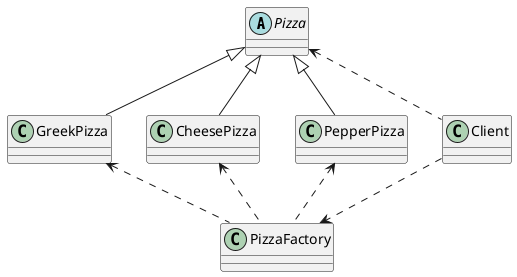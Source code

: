 @startuml
abstract class Pizza
class GreekPizza
class CheesePizza
class PepperPizza
class PizzaFactory
class Client

Pizza <|-- GreekPizza
Pizza <|-- CheesePizza
Pizza <|-- PepperPizza

GreekPizza <.. PizzaFactory
CheesePizza <.. PizzaFactory
PepperPizza <.. PizzaFactory

Client ..> PizzaFactory
Pizza <.. Client
@enduml